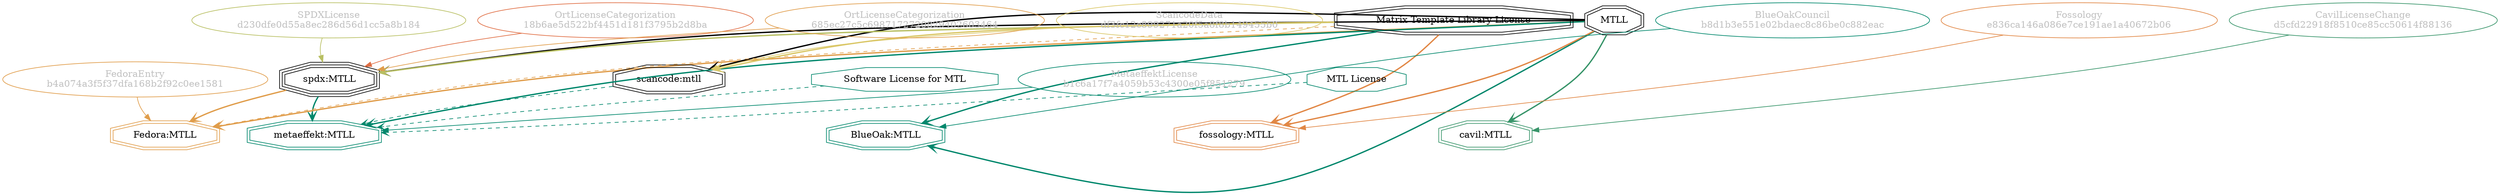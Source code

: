 strict digraph {
    node [shape=box];
    graph [splines=curved];
    2898 [label="SPDXLicense\nd230dfe0d55a8ec286d56d1cc5a8b184"
         ,fontcolor=gray
         ,color="#b8bf62"
         ,fillcolor="beige;1"
         ,shape=ellipse];
    2899 [label="spdx:MTLL"
         ,shape=tripleoctagon];
    2900 [label=MTLL
         ,shape=doubleoctagon];
    2901 [label="Matrix Template Library License"
         ,shape=doubleoctagon];
    8139 [label="FedoraEntry\nb4a074a3f5f37dfa168b2f92c0ee1581"
         ,fontcolor=gray
         ,color="#e09d4b"
         ,fillcolor="beige;1"
         ,shape=ellipse];
    8140 [label="Fedora:MTLL"
         ,color="#e09d4b"
         ,shape=doubleoctagon];
    8893 [label="BlueOakCouncil\nb8d1b3e551e02bdaec8c86be0c882eac"
         ,fontcolor=gray
         ,color="#00876c"
         ,fillcolor="beige;1"
         ,shape=ellipse];
    8894 [label="BlueOak:MTLL"
         ,color="#00876c"
         ,shape=doubleoctagon];
    20295 [label="ScancodeData\ndf3fc12c899271a20f5a8f8b149455b0"
          ,fontcolor=gray
          ,color="#dac767"
          ,fillcolor="beige;1"
          ,shape=ellipse];
    20296 [label="scancode:mtll"
          ,shape=doubleoctagon];
    27521 [label="Fossology\ne836ca146a086e7ce191ae1a40672b06"
          ,fontcolor=gray
          ,color="#e18745"
          ,fillcolor="beige;1"
          ,shape=ellipse];
    27522 [label="fossology:MTLL"
          ,color="#e18745"
          ,shape=doubleoctagon];
    35074 [label="OrtLicenseCategorization\n18b6ae5d522bf4451d181f3795b2d8ba"
          ,fontcolor=gray
          ,color="#e06f45"
          ,fillcolor="beige;1"
          ,shape=ellipse];
    36214 [label="OrtLicenseCategorization\n685ec27c5c6987172720829402603464"
          ,fontcolor=gray
          ,color="#e09d4b"
          ,fillcolor="beige;1"
          ,shape=ellipse];
    37217 [label="CavilLicenseChange\nd5cfd22918f8510ce85cc50614f88136"
          ,fontcolor=gray
          ,color="#379469"
          ,fillcolor="beige;1"
          ,shape=ellipse];
    37218 [label="cavil:MTLL"
          ,color="#379469"
          ,shape=doubleoctagon];
    44767 [label="MetaeffektLicense\nb1c6a17f7a4059b53c4300e05f851279"
          ,fontcolor=gray
          ,color="#00876c"
          ,fillcolor="beige;1"
          ,shape=ellipse];
    44768 [label="metaeffekt:MTLL"
          ,color="#00876c"
          ,shape=doubleoctagon];
    44769 [label="MTL License"
          ,color="#00876c"
          ,shape=octagon];
    44770 [label="Software License for MTL"
          ,color="#00876c"
          ,shape=octagon];
    2898 -> 2899 [weight=0.5
                 ,color="#b8bf62"];
    2899 -> 8140 [style=bold
                 ,arrowhead=vee
                 ,weight=0.7
                 ,color="#e09d4b"];
    2899 -> 44768 [style=bold
                  ,arrowhead=vee
                  ,weight=0.7
                  ,color="#00876c"];
    2900 -> 2899 [style=bold
                 ,arrowhead=vee
                 ,weight=0.7];
    2900 -> 8140 [style=bold
                 ,arrowhead=vee
                 ,weight=0.7
                 ,color="#e09d4b"];
    2900 -> 8140 [style=bold
                 ,arrowhead=vee
                 ,weight=0.7
                 ,color="#e09d4b"];
    2900 -> 8894 [style=bold
                 ,arrowhead=vee
                 ,weight=0.7
                 ,color="#00876c"];
    2900 -> 20296 [style=bold
                  ,arrowhead=vee
                  ,weight=0.7];
    2900 -> 27522 [style=bold
                  ,arrowhead=vee
                  ,weight=0.7
                  ,color="#e18745"];
    2900 -> 37218 [style=bold
                  ,arrowhead=vee
                  ,weight=0.7
                  ,color="#379469"];
    2900 -> 37218 [style=bold
                  ,arrowhead=vee
                  ,weight=0.7
                  ,color="#379469"];
    2900 -> 44768 [style=bold
                  ,arrowhead=vee
                  ,weight=0.7
                  ,color="#00876c"];
    2900 -> 44768 [style=bold
                  ,arrowhead=vee
                  ,weight=0.7
                  ,color="#00876c"];
    2901 -> 2899 [style=bold
                 ,arrowhead=vee
                 ,weight=0.7
                 ,color="#b8bf62"];
    2901 -> 8140 [style=dashed
                 ,arrowhead=vee
                 ,weight=0.5
                 ,color="#e09d4b"];
    2901 -> 8894 [style=bold
                 ,arrowhead=vee
                 ,weight=0.7
                 ,color="#00876c"];
    2901 -> 20296 [style=bold
                  ,arrowhead=vee
                  ,weight=0.7
                  ,color="#dac767"];
    2901 -> 27522 [style=bold
                  ,arrowhead=vee
                  ,weight=0.7
                  ,color="#e18745"];
    8139 -> 8140 [weight=0.5
                 ,color="#e09d4b"];
    8893 -> 8894 [weight=0.5
                 ,color="#00876c"];
    20295 -> 20296 [weight=0.5
                   ,color="#dac767"];
    20296 -> 44768 [style=dashed
                   ,arrowhead=vee
                   ,weight=0.5
                   ,color="#00876c"];
    27521 -> 27522 [weight=0.5
                   ,color="#e18745"];
    35074 -> 2899 [weight=0.5
                  ,color="#e06f45"];
    36214 -> 2899 [weight=0.5
                  ,color="#e09d4b"];
    37217 -> 37218 [weight=0.5
                   ,color="#379469"];
    44767 -> 44768 [weight=0.5
                   ,color="#00876c"];
    44769 -> 44768 [style=dashed
                   ,arrowhead=vee
                   ,weight=0.5
                   ,color="#00876c"];
    44770 -> 44768 [style=dashed
                   ,arrowhead=vee
                   ,weight=0.5
                   ,color="#00876c"];
}
